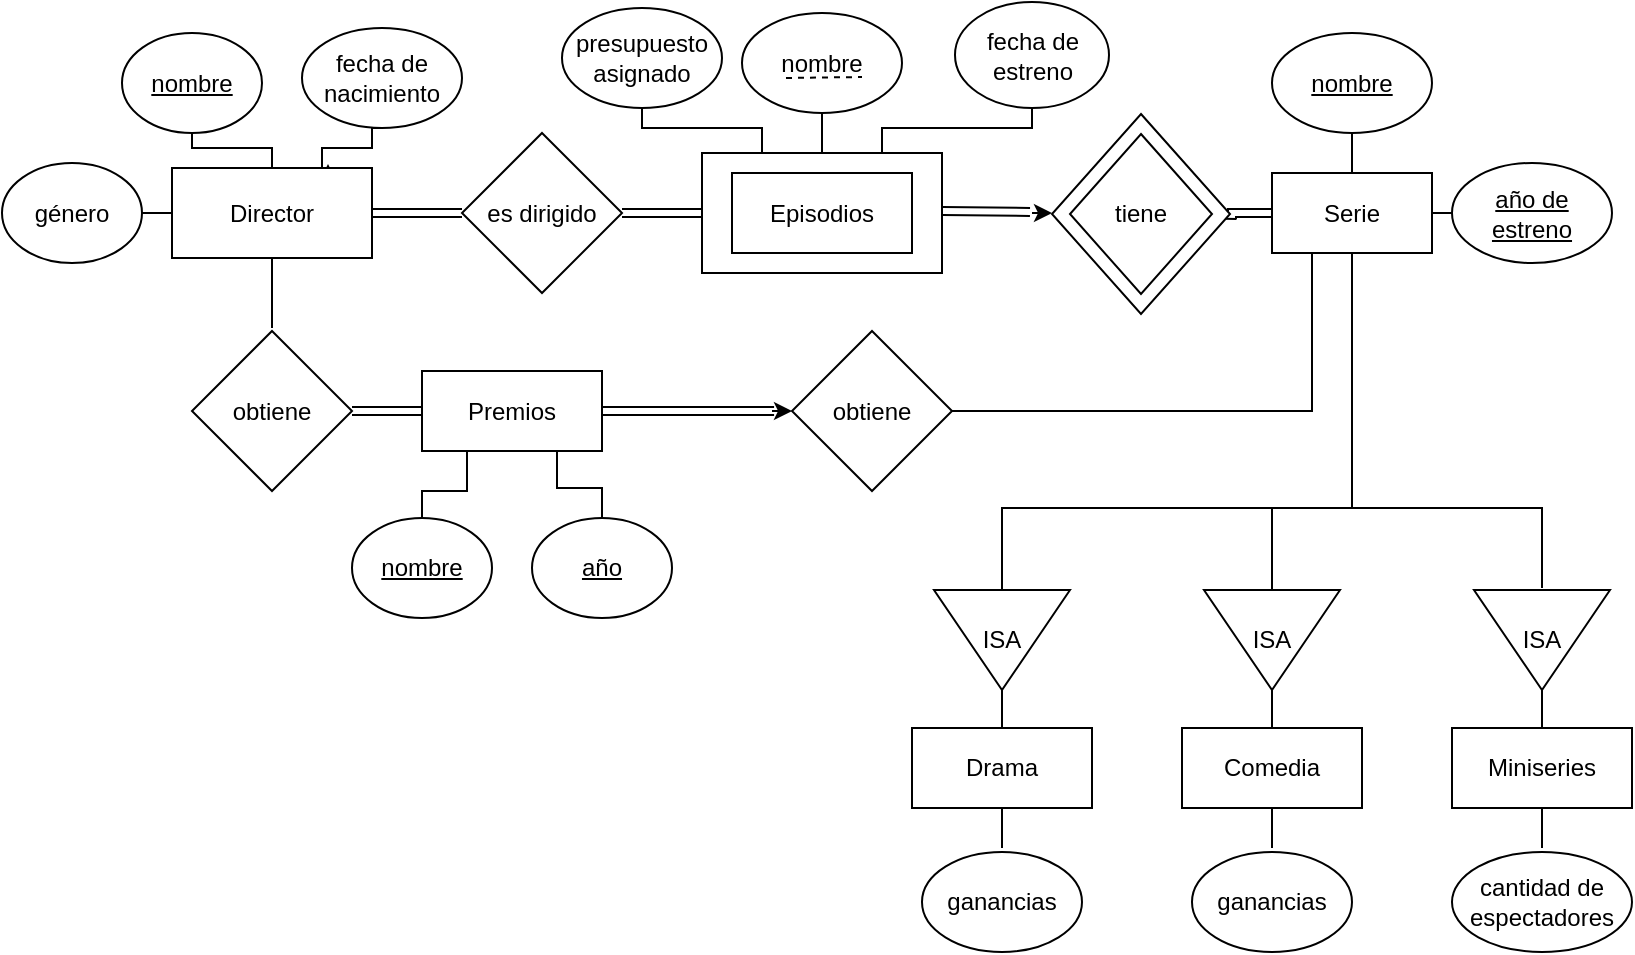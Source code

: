 <mxfile version="11.1.4" type="github"><diagram id="NcHwhvgbR4L4OWcA1Aag" name="Page-1"><mxGraphModel dx="1102" dy="567" grid="1" gridSize="10" guides="1" tooltips="1" connect="1" arrows="1" fold="1" page="1" pageScale="1" pageWidth="827" pageHeight="1169" math="0" shadow="0"><root><mxCell id="0"/><mxCell id="1" parent="0"/><mxCell id="E5JVbCZYb8l4CNFIb1SC-1" style="edgeStyle=orthogonalEdgeStyle;rounded=0;orthogonalLoop=1;jettySize=auto;html=1;exitX=1;exitY=0.5;exitDx=0;exitDy=0;entryX=0;entryY=0.5;entryDx=0;entryDy=0;endArrow=none;endFill=0;" edge="1" parent="1" source="E5JVbCZYb8l4CNFIb1SC-6" target="E5JVbCZYb8l4CNFIb1SC-32"><mxGeometry relative="1" as="geometry"/></mxCell><mxCell id="E5JVbCZYb8l4CNFIb1SC-2" style="edgeStyle=orthogonalEdgeStyle;rounded=0;orthogonalLoop=1;jettySize=auto;html=1;exitX=0.25;exitY=1;exitDx=0;exitDy=0;endArrow=none;endFill=0;entryX=1;entryY=0.5;entryDx=0;entryDy=0;" edge="1" parent="1" source="E5JVbCZYb8l4CNFIb1SC-6" target="E5JVbCZYb8l4CNFIb1SC-27"><mxGeometry relative="1" as="geometry"><mxPoint x="661" y="280" as="targetPoint"/></mxGeometry></mxCell><mxCell id="E5JVbCZYb8l4CNFIb1SC-3" style="edgeStyle=orthogonalEdgeStyle;rounded=0;orthogonalLoop=1;jettySize=auto;html=1;exitX=0.5;exitY=1;exitDx=0;exitDy=0;endArrow=none;endFill=0;entryX=0;entryY=0.5;entryDx=0;entryDy=0;" edge="1" parent="1" source="E5JVbCZYb8l4CNFIb1SC-6" target="E5JVbCZYb8l4CNFIb1SC-34"><mxGeometry relative="1" as="geometry"><mxPoint x="681" y="320" as="targetPoint"/><Array as="points"><mxPoint x="681" y="300"/><mxPoint x="506" y="300"/></Array></mxGeometry></mxCell><mxCell id="E5JVbCZYb8l4CNFIb1SC-4" style="edgeStyle=orthogonalEdgeStyle;rounded=0;orthogonalLoop=1;jettySize=auto;html=1;exitX=0.5;exitY=1;exitDx=0;exitDy=0;entryX=0;entryY=0.5;entryDx=0;entryDy=0;endArrow=none;endFill=0;" edge="1" parent="1" source="E5JVbCZYb8l4CNFIb1SC-6"><mxGeometry relative="1" as="geometry"><mxPoint x="642" y="341" as="targetPoint"/><Array as="points"><mxPoint x="681" y="300"/><mxPoint x="641" y="300"/></Array></mxGeometry></mxCell><mxCell id="E5JVbCZYb8l4CNFIb1SC-5" style="edgeStyle=orthogonalEdgeStyle;rounded=0;orthogonalLoop=1;jettySize=auto;html=1;exitX=0.5;exitY=1;exitDx=0;exitDy=0;entryX=0;entryY=0.5;entryDx=0;entryDy=0;endArrow=none;endFill=0;" edge="1" parent="1" source="E5JVbCZYb8l4CNFIb1SC-6"><mxGeometry relative="1" as="geometry"><mxPoint x="776" y="340" as="targetPoint"/><Array as="points"><mxPoint x="681" y="300"/><mxPoint x="776" y="300"/></Array></mxGeometry></mxCell><mxCell id="E5JVbCZYb8l4CNFIb1SC-6" value="Serie" style="rounded=0;whiteSpace=wrap;html=1;" vertex="1" parent="1"><mxGeometry x="641" y="132.5" width="80" height="40" as="geometry"/></mxCell><mxCell id="E5JVbCZYb8l4CNFIb1SC-7" style="edgeStyle=orthogonalEdgeStyle;rounded=0;orthogonalLoop=1;jettySize=auto;html=1;exitX=0.5;exitY=1;exitDx=0;exitDy=0;entryX=0.5;entryY=0;entryDx=0;entryDy=0;endArrow=none;endFill=0;" edge="1" parent="1" source="E5JVbCZYb8l4CNFIb1SC-8" target="E5JVbCZYb8l4CNFIb1SC-6"><mxGeometry relative="1" as="geometry"/></mxCell><mxCell id="E5JVbCZYb8l4CNFIb1SC-8" value="&lt;u&gt;nombre&lt;/u&gt;" style="ellipse;whiteSpace=wrap;html=1;" vertex="1" parent="1"><mxGeometry x="641" y="62.5" width="80" height="50" as="geometry"/></mxCell><mxCell id="E5JVbCZYb8l4CNFIb1SC-9" style="edgeStyle=orthogonalEdgeStyle;rounded=0;orthogonalLoop=1;jettySize=auto;html=1;exitX=0.5;exitY=1;exitDx=0;exitDy=0;entryX=0.5;entryY=0;entryDx=0;entryDy=0;endArrow=none;endFill=0;" edge="1" parent="1"><mxGeometry relative="1" as="geometry"><mxPoint x="416" y="101.5" as="sourcePoint"/><mxPoint x="416" y="122" as="targetPoint"/></mxGeometry></mxCell><mxCell id="E5JVbCZYb8l4CNFIb1SC-10" value="&lt;span&gt;nombre&lt;/span&gt;" style="ellipse;whiteSpace=wrap;html=1;fontStyle=0" vertex="1" parent="1"><mxGeometry x="376" y="52.5" width="80" height="50" as="geometry"/></mxCell><mxCell id="E5JVbCZYb8l4CNFIb1SC-11" value="" style="rounded=0;whiteSpace=wrap;html=1;" vertex="1" parent="1"><mxGeometry x="356" y="122.5" width="120" height="60" as="geometry"/></mxCell><mxCell id="E5JVbCZYb8l4CNFIb1SC-12" value="Episodios" style="rounded=0;whiteSpace=wrap;html=1;" vertex="1" parent="1"><mxGeometry x="371" y="132.5" width="90" height="40" as="geometry"/></mxCell><mxCell id="E5JVbCZYb8l4CNFIb1SC-13" style="edgeStyle=orthogonalEdgeStyle;rounded=0;orthogonalLoop=1;jettySize=auto;html=1;exitX=0.75;exitY=0;exitDx=0;exitDy=0;" edge="1" parent="1" source="E5JVbCZYb8l4CNFIb1SC-16"><mxGeometry relative="1" as="geometry"><mxPoint x="169" y="128" as="targetPoint"/></mxGeometry></mxCell><mxCell id="E5JVbCZYb8l4CNFIb1SC-14" style="edgeStyle=orthogonalEdgeStyle;rounded=0;orthogonalLoop=1;jettySize=auto;html=1;exitX=0.5;exitY=0;exitDx=0;exitDy=0;entryX=0.5;entryY=1;entryDx=0;entryDy=0;endArrow=none;endFill=0;" edge="1" parent="1" source="E5JVbCZYb8l4CNFIb1SC-16" target="E5JVbCZYb8l4CNFIb1SC-43"><mxGeometry relative="1" as="geometry"><Array as="points"><mxPoint x="141" y="120"/><mxPoint x="101" y="120"/></Array></mxGeometry></mxCell><mxCell id="E5JVbCZYb8l4CNFIb1SC-15" style="edgeStyle=orthogonalEdgeStyle;rounded=0;orthogonalLoop=1;jettySize=auto;html=1;exitX=0.5;exitY=1;exitDx=0;exitDy=0;endArrow=none;endFill=0;" edge="1" parent="1" source="E5JVbCZYb8l4CNFIb1SC-16"><mxGeometry relative="1" as="geometry"><mxPoint x="141" y="210" as="targetPoint"/></mxGeometry></mxCell><mxCell id="E5JVbCZYb8l4CNFIb1SC-16" value="Director" style="rounded=0;whiteSpace=wrap;html=1;" vertex="1" parent="1"><mxGeometry x="91" y="130" width="100" height="45" as="geometry"/></mxCell><mxCell id="E5JVbCZYb8l4CNFIb1SC-17" style="edgeStyle=orthogonalEdgeStyle;rounded=0;orthogonalLoop=1;jettySize=auto;html=1;exitX=0;exitY=0.5;exitDx=0;exitDy=0;entryX=1;entryY=0.5;entryDx=0;entryDy=0;shape=link;" edge="1" parent="1" source="E5JVbCZYb8l4CNFIb1SC-19" target="E5JVbCZYb8l4CNFIb1SC-16"><mxGeometry relative="1" as="geometry"/></mxCell><mxCell id="E5JVbCZYb8l4CNFIb1SC-18" style="edgeStyle=orthogonalEdgeStyle;rounded=0;orthogonalLoop=1;jettySize=auto;html=1;exitX=1;exitY=0.5;exitDx=0;exitDy=0;entryX=0;entryY=0.5;entryDx=0;entryDy=0;shape=link;" edge="1" parent="1" source="E5JVbCZYb8l4CNFIb1SC-19" target="E5JVbCZYb8l4CNFIb1SC-11"><mxGeometry relative="1" as="geometry"/></mxCell><mxCell id="E5JVbCZYb8l4CNFIb1SC-19" value="es dirigido" style="rhombus;whiteSpace=wrap;html=1;" vertex="1" parent="1"><mxGeometry x="236" y="112.5" width="80" height="80" as="geometry"/></mxCell><mxCell id="E5JVbCZYb8l4CNFIb1SC-20" style="edgeStyle=orthogonalEdgeStyle;shape=link;rounded=0;orthogonalLoop=1;jettySize=auto;html=1;" edge="1" parent="1" target="E5JVbCZYb8l4CNFIb1SC-6"><mxGeometry relative="1" as="geometry"><mxPoint x="600" y="153" as="sourcePoint"/></mxGeometry></mxCell><mxCell id="E5JVbCZYb8l4CNFIb1SC-21" value="" style="shape=link;html=1;" edge="1" parent="1"><mxGeometry width="50" height="50" relative="1" as="geometry"><mxPoint x="476" y="151.5" as="sourcePoint"/><mxPoint x="520" y="152" as="targetPoint"/></mxGeometry></mxCell><mxCell id="E5JVbCZYb8l4CNFIb1SC-22" value="" style="endArrow=classic;html=1;" edge="1" parent="1"><mxGeometry width="50" height="50" relative="1" as="geometry"><mxPoint x="521" y="152.5" as="sourcePoint"/><mxPoint x="531" y="152.5" as="targetPoint"/></mxGeometry></mxCell><mxCell id="E5JVbCZYb8l4CNFIb1SC-23" style="edgeStyle=orthogonalEdgeStyle;shape=link;rounded=0;orthogonalLoop=1;jettySize=auto;html=1;exitX=1;exitY=0.5;exitDx=0;exitDy=0;entryX=-0.112;entryY=0.5;entryDx=0;entryDy=0;entryPerimeter=0;endArrow=classic;endFill=1;" edge="1" parent="1" source="E5JVbCZYb8l4CNFIb1SC-26" target="E5JVbCZYb8l4CNFIb1SC-27"><mxGeometry relative="1" as="geometry"/></mxCell><mxCell id="E5JVbCZYb8l4CNFIb1SC-24" style="edgeStyle=orthogonalEdgeStyle;rounded=0;orthogonalLoop=1;jettySize=auto;html=1;exitX=0.25;exitY=1;exitDx=0;exitDy=0;endArrow=none;endFill=0;entryX=0.5;entryY=0;entryDx=0;entryDy=0;" edge="1" parent="1" source="E5JVbCZYb8l4CNFIb1SC-26" target="E5JVbCZYb8l4CNFIb1SC-45"><mxGeometry relative="1" as="geometry"><mxPoint x="239" y="300" as="targetPoint"/></mxGeometry></mxCell><mxCell id="E5JVbCZYb8l4CNFIb1SC-25" style="edgeStyle=orthogonalEdgeStyle;rounded=0;orthogonalLoop=1;jettySize=auto;html=1;exitX=0.75;exitY=1;exitDx=0;exitDy=0;endArrow=none;endFill=0;entryX=0.5;entryY=0;entryDx=0;entryDy=0;" edge="1" parent="1" source="E5JVbCZYb8l4CNFIb1SC-26" target="E5JVbCZYb8l4CNFIb1SC-44"><mxGeometry relative="1" as="geometry"><mxPoint x="284" y="300" as="targetPoint"/><Array as="points"><mxPoint x="284" y="290"/><mxPoint x="306" y="290"/></Array></mxGeometry></mxCell><mxCell id="E5JVbCZYb8l4CNFIb1SC-26" value="Premios" style="rounded=0;whiteSpace=wrap;html=1;" vertex="1" parent="1"><mxGeometry x="216" y="231.5" width="90" height="40" as="geometry"/></mxCell><mxCell id="E5JVbCZYb8l4CNFIb1SC-27" value="obtiene" style="rhombus;whiteSpace=wrap;html=1;" vertex="1" parent="1"><mxGeometry x="401" y="211.5" width="80" height="80" as="geometry"/></mxCell><mxCell id="E5JVbCZYb8l4CNFIb1SC-28" value="" style="endArrow=classic;html=1;" edge="1" parent="1"><mxGeometry width="50" height="50" relative="1" as="geometry"><mxPoint x="391" y="251.5" as="sourcePoint"/><mxPoint x="401" y="251.5" as="targetPoint"/></mxGeometry></mxCell><mxCell id="E5JVbCZYb8l4CNFIb1SC-29" value="" style="endArrow=classic;html=1;" edge="1" parent="1" target="E5JVbCZYb8l4CNFIb1SC-59"><mxGeometry width="50" height="50" relative="1" as="geometry"><mxPoint x="141" y="251.5" as="sourcePoint"/><mxPoint x="151" y="251.5" as="targetPoint"/></mxGeometry></mxCell><mxCell id="E5JVbCZYb8l4CNFIb1SC-30" value="&lt;span style=&quot;font-family: &amp;#34;helvetica&amp;#34; , &amp;#34;arial&amp;#34; , sans-serif ; font-size: 0px&quot;&gt;%3CmxGraphModel%3E%3Croot%3E%3CmxCell%20id%3D%220%22%2F%3E%3CmxCell%20id%3D%221%22%20parent%3D%220%22%2F%3E%3CmxCell%20id%3D%222%22%20value%3D%22%22%20style%3D%22endArrow%3Dclassic%3Bhtml%3D1%3B%22%20edge%3D%221%22%20parent%3D%221%22%3E%3CmxGeometry%20width%3D%2250%22%20height%3D%2250%22%20relative%3D%221%22%20as%3D%22geometry%22%3E%3CmxPoint%20x%3D%22560%22%20y%3D%22154%22%20as%3D%22sourcePoint%22%2F%3E%3CmxPoint%20x%3D%22570%22%20y%3D%22154%22%20as%3D%22targetPoint%22%2F%3E%3C%2FmxGeometry%3E%3C%2FmxCell%3E%3C%2Froot%3E%3C%2FmxGraphModel%3E&lt;/span&gt;" style="text;html=1;resizable=0;points=[];autosize=1;align=left;verticalAlign=top;spacingTop=-4;" vertex="1" parent="1"><mxGeometry x="523" y="502" width="20" height="20" as="geometry"/></mxCell><mxCell id="E5JVbCZYb8l4CNFIb1SC-31" value="" style="endArrow=classic;html=1;" edge="1" parent="1"><mxGeometry width="50" height="50" relative="1" as="geometry"><mxPoint x="151" y="251.5" as="sourcePoint"/><mxPoint x="141" y="251.5" as="targetPoint"/></mxGeometry></mxCell><mxCell id="E5JVbCZYb8l4CNFIb1SC-32" value="&lt;u&gt;año de estreno&lt;/u&gt;" style="ellipse;whiteSpace=wrap;html=1;" vertex="1" parent="1"><mxGeometry x="731" y="127.5" width="80" height="50" as="geometry"/></mxCell><mxCell id="E5JVbCZYb8l4CNFIb1SC-33" style="edgeStyle=orthogonalEdgeStyle;rounded=0;orthogonalLoop=1;jettySize=auto;html=1;exitX=1;exitY=0.5;exitDx=0;exitDy=0;entryX=0.5;entryY=0;entryDx=0;entryDy=0;endArrow=none;endFill=0;" edge="1" parent="1" source="E5JVbCZYb8l4CNFIb1SC-34" target="E5JVbCZYb8l4CNFIb1SC-51"><mxGeometry relative="1" as="geometry"/></mxCell><mxCell id="E5JVbCZYb8l4CNFIb1SC-34" value="ISA" style="triangle;whiteSpace=wrap;html=1;rotation=90;verticalAlign=middle;horizontal=0;" vertex="1" parent="1"><mxGeometry x="481" y="332" width="50" height="68" as="geometry"/></mxCell><mxCell id="E5JVbCZYb8l4CNFIb1SC-35" style="edgeStyle=orthogonalEdgeStyle;rounded=0;orthogonalLoop=1;jettySize=auto;html=1;exitX=0.5;exitY=1;exitDx=0;exitDy=0;entryX=0.75;entryY=0;entryDx=0;entryDy=0;endArrow=none;endFill=0;" edge="1" parent="1" source="E5JVbCZYb8l4CNFIb1SC-36" target="E5JVbCZYb8l4CNFIb1SC-11"><mxGeometry relative="1" as="geometry"><Array as="points"><mxPoint x="521" y="110"/><mxPoint x="446" y="110"/></Array></mxGeometry></mxCell><mxCell id="E5JVbCZYb8l4CNFIb1SC-36" value="fecha de estreno" style="ellipse;whiteSpace=wrap;html=1;" vertex="1" parent="1"><mxGeometry x="482.5" y="47" width="77" height="53" as="geometry"/></mxCell><mxCell id="E5JVbCZYb8l4CNFIb1SC-37" style="edgeStyle=orthogonalEdgeStyle;rounded=0;orthogonalLoop=1;jettySize=auto;html=1;exitX=0.5;exitY=1;exitDx=0;exitDy=0;entryX=0.25;entryY=0;entryDx=0;entryDy=0;endArrow=none;endFill=0;" edge="1" parent="1" source="E5JVbCZYb8l4CNFIb1SC-38" target="E5JVbCZYb8l4CNFIb1SC-11"><mxGeometry relative="1" as="geometry"><Array as="points"><mxPoint x="326" y="110"/><mxPoint x="386" y="110"/></Array></mxGeometry></mxCell><mxCell id="E5JVbCZYb8l4CNFIb1SC-38" value="presupuesto asignado" style="ellipse;whiteSpace=wrap;html=1;" vertex="1" parent="1"><mxGeometry x="286" y="50" width="80" height="50" as="geometry"/></mxCell><mxCell id="E5JVbCZYb8l4CNFIb1SC-39" style="edgeStyle=orthogonalEdgeStyle;rounded=0;orthogonalLoop=1;jettySize=auto;html=1;exitX=1;exitY=0.5;exitDx=0;exitDy=0;entryX=0;entryY=0.5;entryDx=0;entryDy=0;endArrow=none;endFill=0;" edge="1" parent="1" source="E5JVbCZYb8l4CNFIb1SC-40" target="E5JVbCZYb8l4CNFIb1SC-16"><mxGeometry relative="1" as="geometry"/></mxCell><mxCell id="E5JVbCZYb8l4CNFIb1SC-40" value="género" style="ellipse;whiteSpace=wrap;html=1;" vertex="1" parent="1"><mxGeometry x="6" y="127.5" width="70" height="50" as="geometry"/></mxCell><mxCell id="E5JVbCZYb8l4CNFIb1SC-41" style="edgeStyle=orthogonalEdgeStyle;rounded=0;orthogonalLoop=1;jettySize=auto;html=1;exitX=0.5;exitY=1;exitDx=0;exitDy=0;entryX=0.75;entryY=0;entryDx=0;entryDy=0;endArrow=none;endFill=0;" edge="1" parent="1" source="E5JVbCZYb8l4CNFIb1SC-42" target="E5JVbCZYb8l4CNFIb1SC-16"><mxGeometry relative="1" as="geometry"><Array as="points"><mxPoint x="191" y="120"/><mxPoint x="166" y="120"/></Array></mxGeometry></mxCell><mxCell id="E5JVbCZYb8l4CNFIb1SC-42" value="fecha de nacimiento" style="ellipse;whiteSpace=wrap;html=1;" vertex="1" parent="1"><mxGeometry x="156" y="60" width="80" height="50" as="geometry"/></mxCell><mxCell id="E5JVbCZYb8l4CNFIb1SC-43" value="&lt;u&gt;nombre&lt;/u&gt;" style="ellipse;whiteSpace=wrap;html=1;" vertex="1" parent="1"><mxGeometry x="66" y="62.5" width="70" height="50" as="geometry"/></mxCell><mxCell id="E5JVbCZYb8l4CNFIb1SC-44" value="&lt;u&gt;año&lt;/u&gt;" style="ellipse;whiteSpace=wrap;html=1;" vertex="1" parent="1"><mxGeometry x="271" y="305" width="70" height="50" as="geometry"/></mxCell><mxCell id="E5JVbCZYb8l4CNFIb1SC-45" value="&lt;u&gt;nombre&lt;/u&gt;" style="ellipse;whiteSpace=wrap;html=1;" vertex="1" parent="1"><mxGeometry x="181" y="305" width="70" height="50" as="geometry"/></mxCell><mxCell id="E5JVbCZYb8l4CNFIb1SC-46" style="edgeStyle=orthogonalEdgeStyle;rounded=0;orthogonalLoop=1;jettySize=auto;html=1;exitX=1;exitY=0.5;exitDx=0;exitDy=0;entryX=0.5;entryY=0;entryDx=0;entryDy=0;endArrow=none;endFill=0;" edge="1" parent="1" source="E5JVbCZYb8l4CNFIb1SC-47" target="E5JVbCZYb8l4CNFIb1SC-53"><mxGeometry relative="1" as="geometry"/></mxCell><mxCell id="E5JVbCZYb8l4CNFIb1SC-47" value="ISA" style="triangle;whiteSpace=wrap;html=1;rotation=90;verticalAlign=middle;horizontal=0;" vertex="1" parent="1"><mxGeometry x="751" y="332" width="50" height="68" as="geometry"/></mxCell><mxCell id="E5JVbCZYb8l4CNFIb1SC-48" style="edgeStyle=orthogonalEdgeStyle;rounded=0;orthogonalLoop=1;jettySize=auto;html=1;exitX=1;exitY=0.5;exitDx=0;exitDy=0;entryX=0.5;entryY=0;entryDx=0;entryDy=0;endArrow=none;endFill=0;" edge="1" parent="1" source="E5JVbCZYb8l4CNFIb1SC-49" target="E5JVbCZYb8l4CNFIb1SC-55"><mxGeometry relative="1" as="geometry"/></mxCell><mxCell id="E5JVbCZYb8l4CNFIb1SC-49" value="ISA" style="triangle;whiteSpace=wrap;html=1;rotation=90;verticalAlign=middle;horizontal=0;" vertex="1" parent="1"><mxGeometry x="616" y="332" width="50" height="68" as="geometry"/></mxCell><mxCell id="E5JVbCZYb8l4CNFIb1SC-50" style="edgeStyle=orthogonalEdgeStyle;rounded=0;orthogonalLoop=1;jettySize=auto;html=1;exitX=0.5;exitY=1;exitDx=0;exitDy=0;endArrow=none;endFill=0;" edge="1" parent="1" source="E5JVbCZYb8l4CNFIb1SC-51"><mxGeometry relative="1" as="geometry"><mxPoint x="506" y="470" as="targetPoint"/></mxGeometry></mxCell><mxCell id="E5JVbCZYb8l4CNFIb1SC-51" value="Drama" style="rounded=0;whiteSpace=wrap;html=1;" vertex="1" parent="1"><mxGeometry x="461" y="410" width="90" height="40" as="geometry"/></mxCell><mxCell id="E5JVbCZYb8l4CNFIb1SC-52" style="edgeStyle=orthogonalEdgeStyle;rounded=0;orthogonalLoop=1;jettySize=auto;html=1;exitX=0.5;exitY=1;exitDx=0;exitDy=0;endArrow=none;endFill=0;" edge="1" parent="1" source="E5JVbCZYb8l4CNFIb1SC-53"><mxGeometry relative="1" as="geometry"><mxPoint x="776" y="470" as="targetPoint"/></mxGeometry></mxCell><mxCell id="E5JVbCZYb8l4CNFIb1SC-53" value="Miniseries" style="rounded=0;whiteSpace=wrap;html=1;" vertex="1" parent="1"><mxGeometry x="731" y="410" width="90" height="40" as="geometry"/></mxCell><mxCell id="E5JVbCZYb8l4CNFIb1SC-54" style="edgeStyle=orthogonalEdgeStyle;rounded=0;orthogonalLoop=1;jettySize=auto;html=1;exitX=0.5;exitY=1;exitDx=0;exitDy=0;endArrow=none;endFill=0;" edge="1" parent="1" source="E5JVbCZYb8l4CNFIb1SC-55"><mxGeometry relative="1" as="geometry"><mxPoint x="641" y="470" as="targetPoint"/></mxGeometry></mxCell><mxCell id="E5JVbCZYb8l4CNFIb1SC-55" value="Comedia" style="rounded=0;whiteSpace=wrap;html=1;" vertex="1" parent="1"><mxGeometry x="596" y="410" width="90" height="40" as="geometry"/></mxCell><mxCell id="E5JVbCZYb8l4CNFIb1SC-56" value="ganancias" style="ellipse;whiteSpace=wrap;html=1;" vertex="1" parent="1"><mxGeometry x="466" y="472" width="80" height="50" as="geometry"/></mxCell><mxCell id="E5JVbCZYb8l4CNFIb1SC-57" value="cantidad de espectadores" style="ellipse;whiteSpace=wrap;html=1;" vertex="1" parent="1"><mxGeometry x="731" y="472" width="90" height="50" as="geometry"/></mxCell><mxCell id="E5JVbCZYb8l4CNFIb1SC-58" value="ganancias" style="ellipse;whiteSpace=wrap;html=1;" vertex="1" parent="1"><mxGeometry x="601" y="472" width="80" height="50" as="geometry"/></mxCell><mxCell id="E5JVbCZYb8l4CNFIb1SC-59" value="obtiene" style="rhombus;whiteSpace=wrap;html=1;" vertex="1" parent="1"><mxGeometry x="101" y="211.5" width="80" height="80" as="geometry"/></mxCell><mxCell id="E5JVbCZYb8l4CNFIb1SC-60" style="edgeStyle=orthogonalEdgeStyle;shape=link;rounded=0;orthogonalLoop=1;jettySize=auto;html=1;exitX=0;exitY=0.5;exitDx=0;exitDy=0;endArrow=classic;endFill=1;" edge="1" parent="1" source="E5JVbCZYb8l4CNFIb1SC-26" target="E5JVbCZYb8l4CNFIb1SC-59"><mxGeometry relative="1" as="geometry"><mxPoint x="146" y="251.5" as="targetPoint"/><mxPoint x="216" y="252" as="sourcePoint"/></mxGeometry></mxCell><mxCell id="E5JVbCZYb8l4CNFIb1SC-61" value="" style="rhombus;whiteSpace=wrap;html=1;" vertex="1" parent="1"><mxGeometry x="531" y="103" width="89" height="100" as="geometry"/></mxCell><mxCell id="E5JVbCZYb8l4CNFIb1SC-62" value="tiene" style="rhombus;whiteSpace=wrap;html=1;" vertex="1" parent="1"><mxGeometry x="540" y="113" width="71" height="80" as="geometry"/></mxCell><mxCell id="E5JVbCZYb8l4CNFIb1SC-63" value="" style="endArrow=none;dashed=1;html=1;" edge="1" parent="1"><mxGeometry width="50" height="50" relative="1" as="geometry"><mxPoint x="398" y="85" as="sourcePoint"/><mxPoint x="436" y="84.5" as="targetPoint"/></mxGeometry></mxCell></root></mxGraphModel></diagram></mxfile>